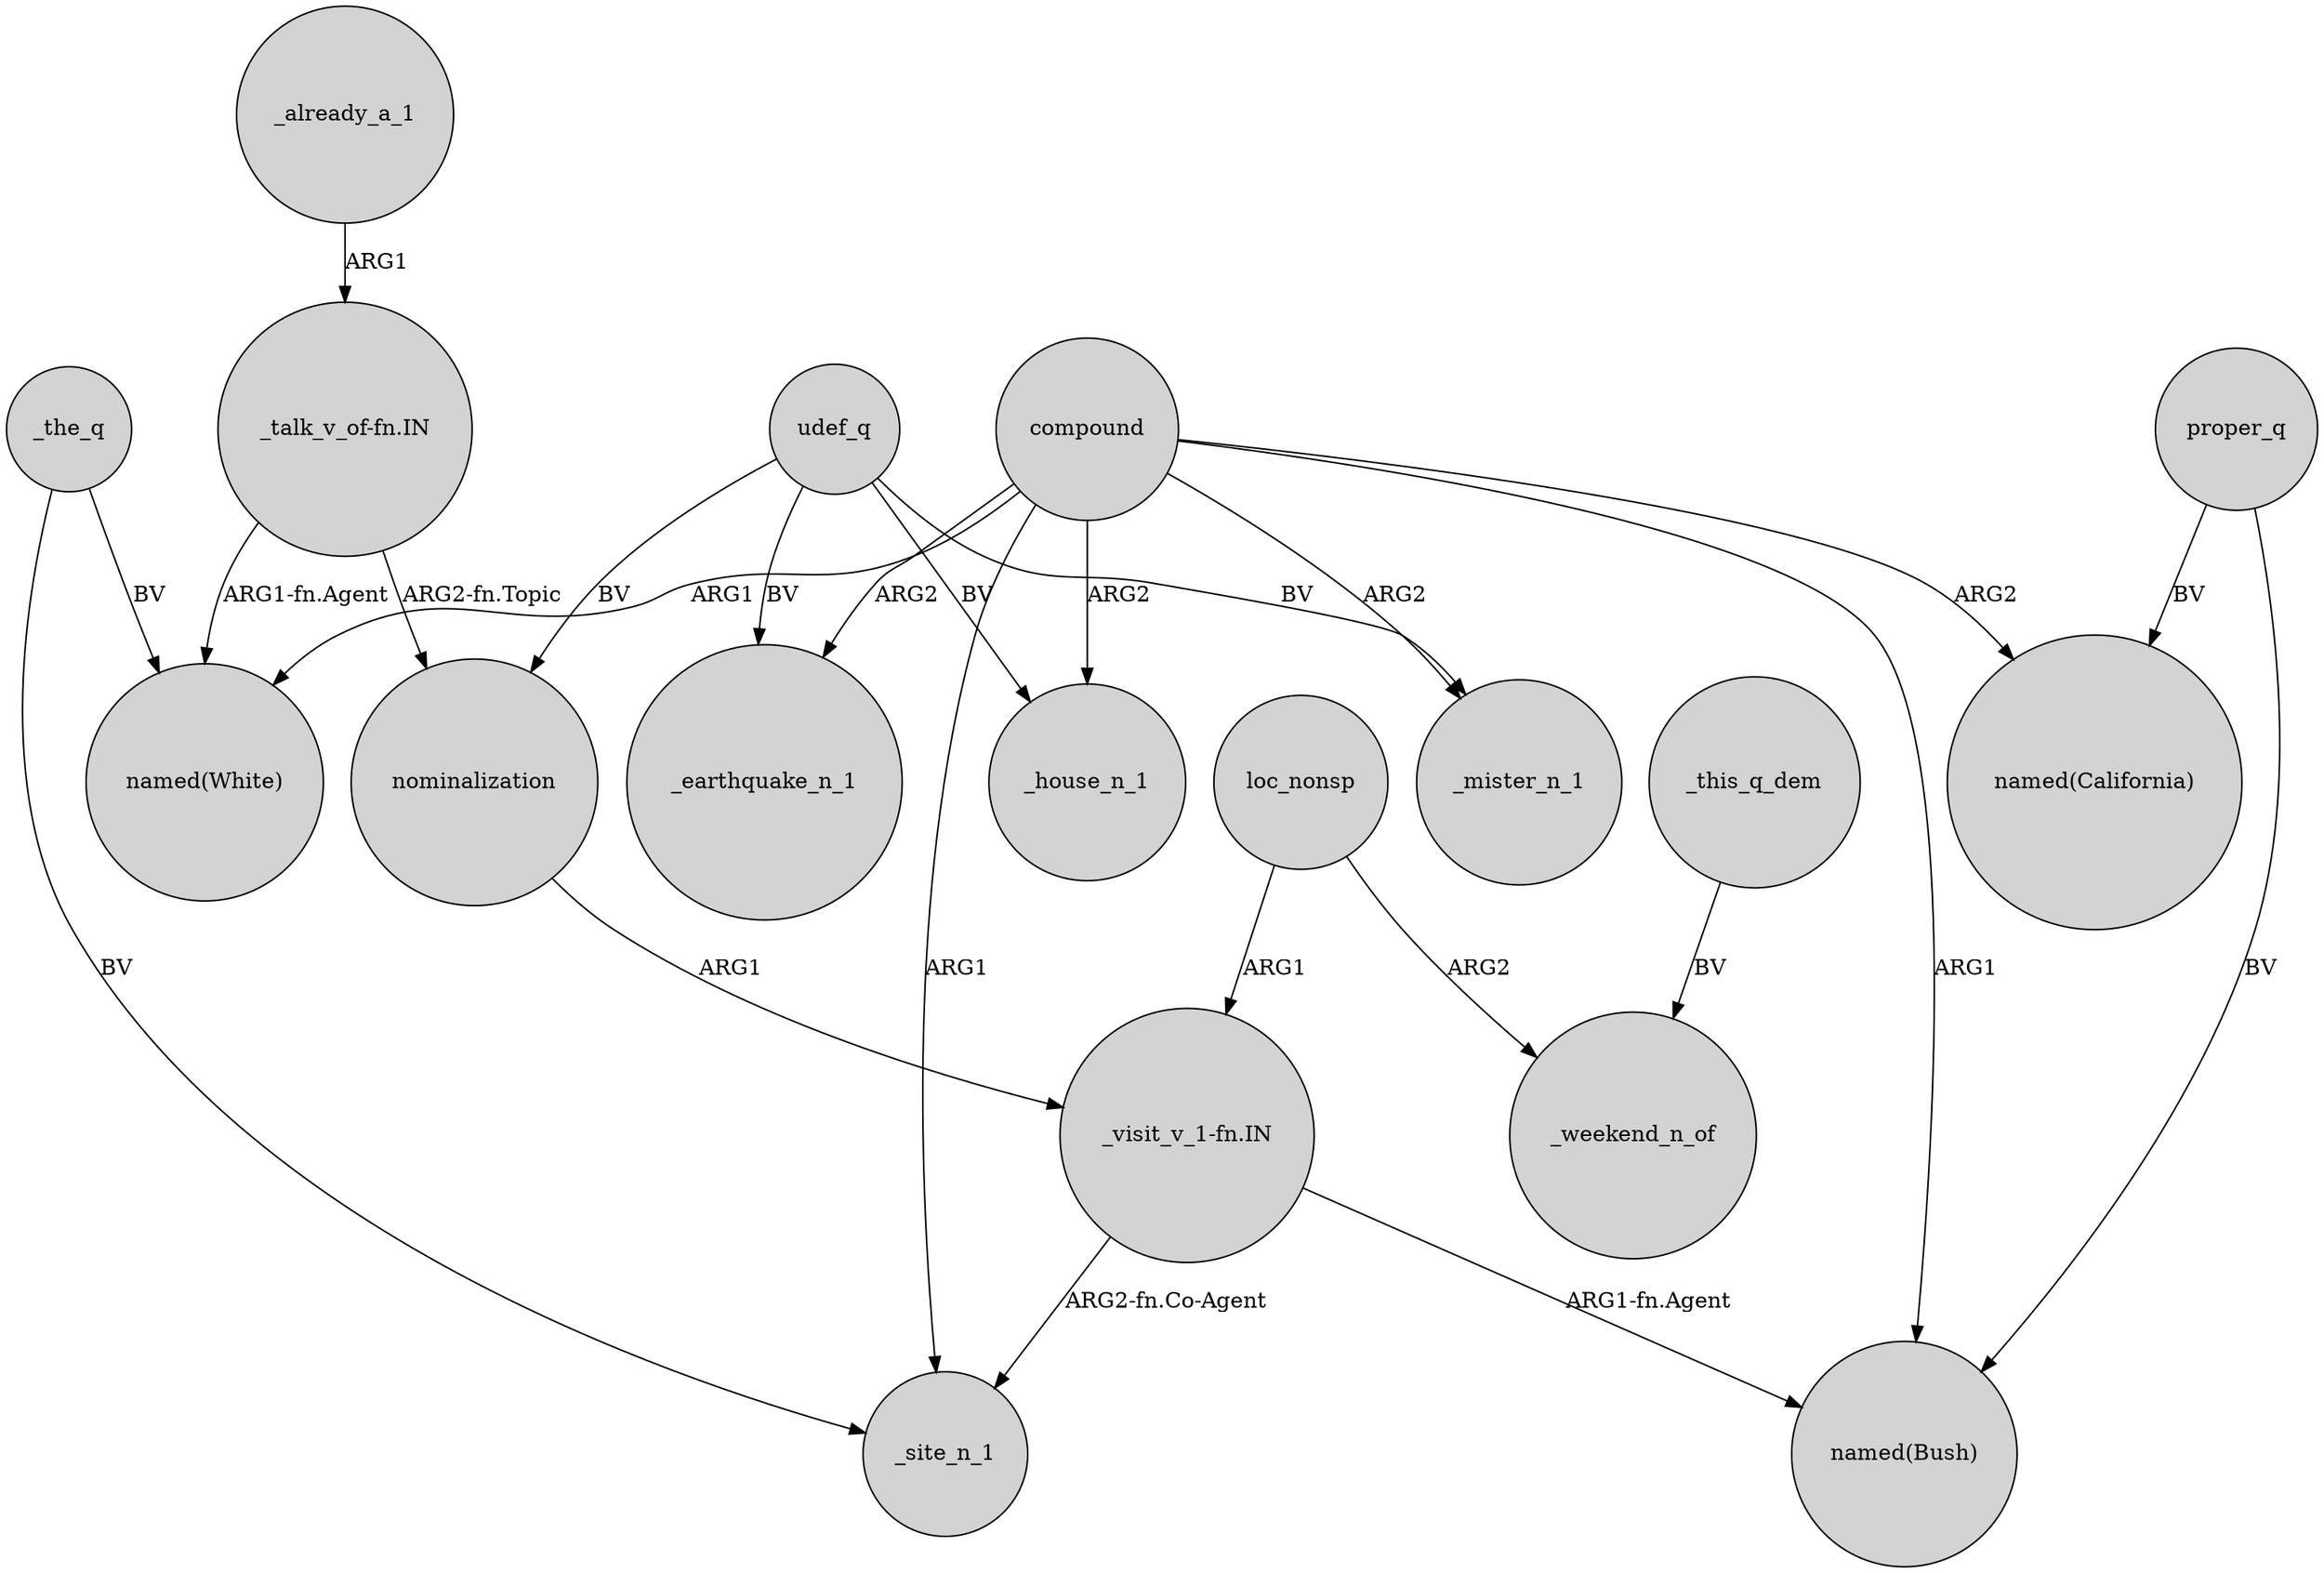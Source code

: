 digraph {
	node [shape=circle style=filled]
	_the_q -> _site_n_1 [label=BV]
	compound -> _earthquake_n_1 [label=ARG2]
	"_visit_v_1-fn.IN" -> _site_n_1 [label="ARG2-fn.Co-Agent"]
	compound -> _house_n_1 [label=ARG2]
	compound -> _mister_n_1 [label=ARG2]
	_this_q_dem -> _weekend_n_of [label=BV]
	udef_q -> _mister_n_1 [label=BV]
	proper_q -> "named(California)" [label=BV]
	udef_q -> _earthquake_n_1 [label=BV]
	udef_q -> _house_n_1 [label=BV]
	_the_q -> "named(White)" [label=BV]
	_already_a_1 -> "_talk_v_of-fn.IN" [label=ARG1]
	nominalization -> "_visit_v_1-fn.IN" [label=ARG1]
	proper_q -> "named(Bush)" [label=BV]
	udef_q -> nominalization [label=BV]
	compound -> "named(California)" [label=ARG2]
	"_visit_v_1-fn.IN" -> "named(Bush)" [label="ARG1-fn.Agent"]
	compound -> "named(White)" [label=ARG1]
	compound -> _site_n_1 [label=ARG1]
	loc_nonsp -> _weekend_n_of [label=ARG2]
	"_talk_v_of-fn.IN" -> nominalization [label="ARG2-fn.Topic"]
	compound -> "named(Bush)" [label=ARG1]
	loc_nonsp -> "_visit_v_1-fn.IN" [label=ARG1]
	"_talk_v_of-fn.IN" -> "named(White)" [label="ARG1-fn.Agent"]
}

